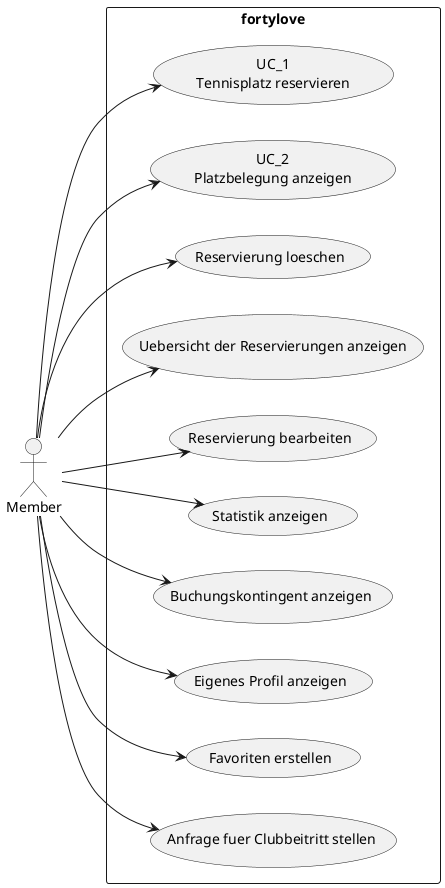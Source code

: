 @startuml
left to right direction
actor "Member" as Actor
rectangle fortylove {
    Actor --> (UC_1\nTennisplatz reservieren)
    Actor --> (UC_2\nPlatzbelegung anzeigen)
    Actor --> (Reservierung loeschen)
    Actor --> (Uebersicht der Reservierungen anzeigen)
    Actor --> (Reservierung bearbeiten)
    Actor --> (Statistik anzeigen)
    Actor --> (Buchungskontingent anzeigen)
    Actor --> (Eigenes Profil anzeigen)
    Actor --> (Favoriten erstellen)
    Actor --> (Anfrage fuer Clubbeitritt stellen)
}

@enduml

